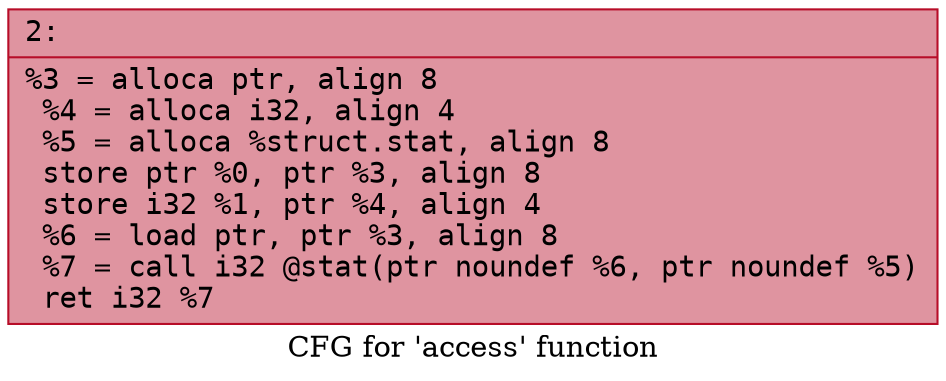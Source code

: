 digraph "CFG for 'access' function" {
	label="CFG for 'access' function";

	Node0x6000009d2e40 [shape=record,color="#b70d28ff", style=filled, fillcolor="#b70d2870" fontname="Courier",label="{2:\l|  %3 = alloca ptr, align 8\l  %4 = alloca i32, align 4\l  %5 = alloca %struct.stat, align 8\l  store ptr %0, ptr %3, align 8\l  store i32 %1, ptr %4, align 4\l  %6 = load ptr, ptr %3, align 8\l  %7 = call i32 @stat(ptr noundef %6, ptr noundef %5)\l  ret i32 %7\l}"];
}
